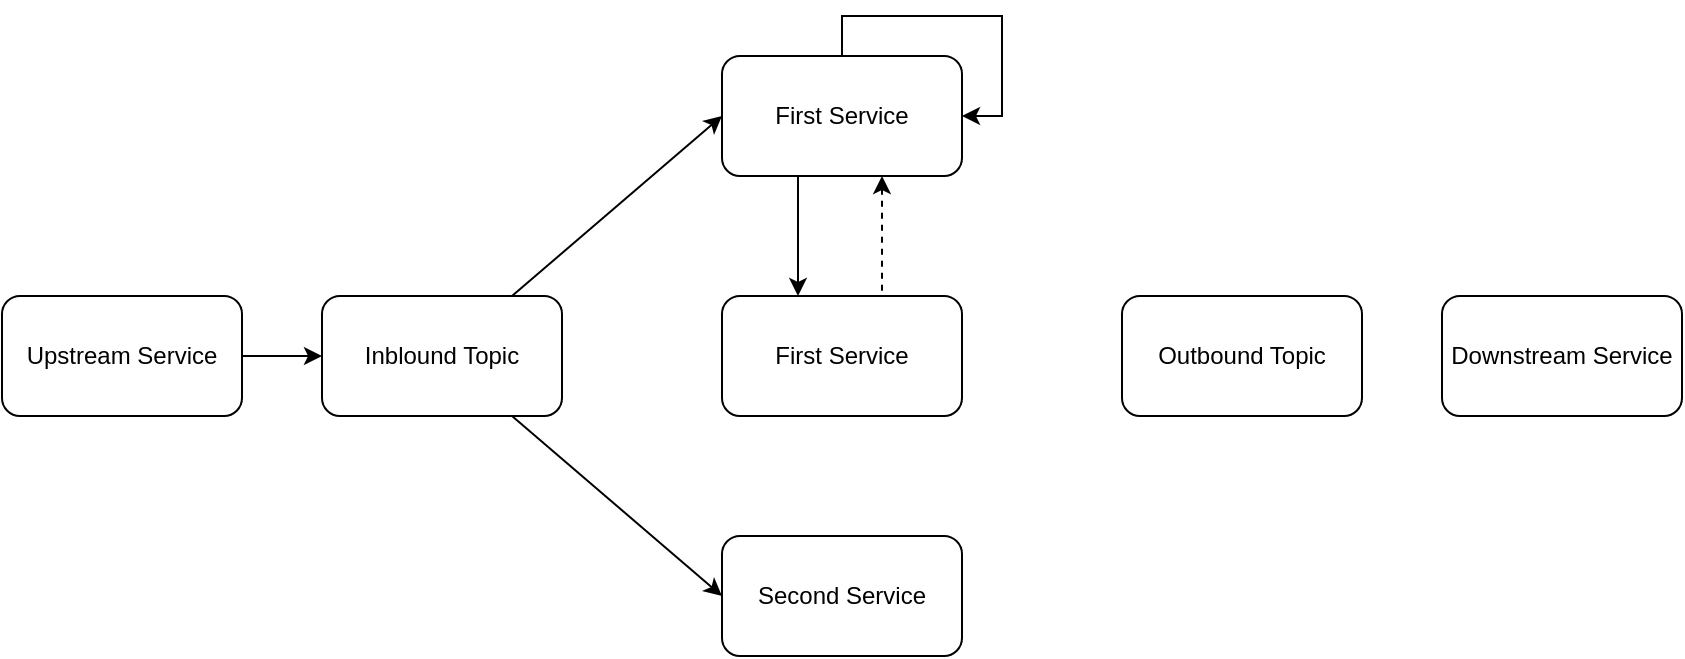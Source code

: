 <mxfile version="23.1.1" type="github">
  <diagram name="페이지-1" id="Xa38Sybxr32NkZHonVsy">
    <mxGraphModel dx="524" dy="997" grid="1" gridSize="10" guides="1" tooltips="1" connect="1" arrows="1" fold="1" page="1" pageScale="1" pageWidth="1169" pageHeight="827" math="0" shadow="0">
      <root>
        <mxCell id="0" />
        <mxCell id="1" parent="0" />
        <mxCell id="DOJyUe9yedu12fU6zfcb-9" style="edgeStyle=orthogonalEdgeStyle;rounded=0;orthogonalLoop=1;jettySize=auto;html=1;entryX=0;entryY=0.5;entryDx=0;entryDy=0;" edge="1" parent="1" source="DOJyUe9yedu12fU6zfcb-2" target="DOJyUe9yedu12fU6zfcb-3">
          <mxGeometry relative="1" as="geometry" />
        </mxCell>
        <mxCell id="DOJyUe9yedu12fU6zfcb-2" value="Upstream Service" style="rounded=1;whiteSpace=wrap;html=1;" vertex="1" parent="1">
          <mxGeometry x="40" y="200" width="120" height="60" as="geometry" />
        </mxCell>
        <mxCell id="DOJyUe9yedu12fU6zfcb-10" style="rounded=0;orthogonalLoop=1;jettySize=auto;html=1;entryX=0;entryY=0.5;entryDx=0;entryDy=0;" edge="1" parent="1" source="DOJyUe9yedu12fU6zfcb-3" target="DOJyUe9yedu12fU6zfcb-4">
          <mxGeometry relative="1" as="geometry" />
        </mxCell>
        <mxCell id="DOJyUe9yedu12fU6zfcb-11" style="rounded=0;orthogonalLoop=1;jettySize=auto;html=1;entryX=0;entryY=0.5;entryDx=0;entryDy=0;" edge="1" parent="1" source="DOJyUe9yedu12fU6zfcb-3" target="DOJyUe9yedu12fU6zfcb-6">
          <mxGeometry relative="1" as="geometry" />
        </mxCell>
        <mxCell id="DOJyUe9yedu12fU6zfcb-3" value="Inblound Topic" style="rounded=1;whiteSpace=wrap;html=1;" vertex="1" parent="1">
          <mxGeometry x="200" y="200" width="120" height="60" as="geometry" />
        </mxCell>
        <mxCell id="DOJyUe9yedu12fU6zfcb-4" value="First Service" style="rounded=1;whiteSpace=wrap;html=1;" vertex="1" parent="1">
          <mxGeometry x="400" y="80" width="120" height="60" as="geometry" />
        </mxCell>
        <mxCell id="DOJyUe9yedu12fU6zfcb-5" value="First Service" style="rounded=1;whiteSpace=wrap;html=1;" vertex="1" parent="1">
          <mxGeometry x="400" y="200" width="120" height="60" as="geometry" />
        </mxCell>
        <mxCell id="DOJyUe9yedu12fU6zfcb-6" value="Second Service" style="rounded=1;whiteSpace=wrap;html=1;" vertex="1" parent="1">
          <mxGeometry x="400" y="320" width="120" height="60" as="geometry" />
        </mxCell>
        <mxCell id="DOJyUe9yedu12fU6zfcb-7" value="Outbound Topic" style="rounded=1;whiteSpace=wrap;html=1;" vertex="1" parent="1">
          <mxGeometry x="600" y="200" width="120" height="60" as="geometry" />
        </mxCell>
        <mxCell id="DOJyUe9yedu12fU6zfcb-8" value="Downstream Service" style="rounded=1;whiteSpace=wrap;html=1;" vertex="1" parent="1">
          <mxGeometry x="760" y="200" width="120" height="60" as="geometry" />
        </mxCell>
        <mxCell id="DOJyUe9yedu12fU6zfcb-12" style="edgeStyle=orthogonalEdgeStyle;rounded=0;orthogonalLoop=1;jettySize=auto;html=1;entryX=0.5;entryY=0;entryDx=0;entryDy=0;" edge="1" parent="1">
          <mxGeometry relative="1" as="geometry">
            <mxPoint x="438" y="140" as="sourcePoint" />
            <mxPoint x="438" y="200" as="targetPoint" />
          </mxGeometry>
        </mxCell>
        <mxCell id="DOJyUe9yedu12fU6zfcb-14" style="edgeStyle=orthogonalEdgeStyle;rounded=0;orthogonalLoop=1;jettySize=auto;html=1;entryX=0.5;entryY=0;entryDx=0;entryDy=0;startArrow=classic;startFill=1;endArrow=none;endFill=0;dashed=1;" edge="1" parent="1">
          <mxGeometry relative="1" as="geometry">
            <mxPoint x="480" y="140" as="sourcePoint" />
            <mxPoint x="480" y="200" as="targetPoint" />
          </mxGeometry>
        </mxCell>
        <mxCell id="DOJyUe9yedu12fU6zfcb-16" style="edgeStyle=orthogonalEdgeStyle;rounded=0;orthogonalLoop=1;jettySize=auto;html=1;entryX=1;entryY=0.5;entryDx=0;entryDy=0;" edge="1" parent="1" source="DOJyUe9yedu12fU6zfcb-4" target="DOJyUe9yedu12fU6zfcb-4">
          <mxGeometry relative="1" as="geometry" />
        </mxCell>
      </root>
    </mxGraphModel>
  </diagram>
</mxfile>
